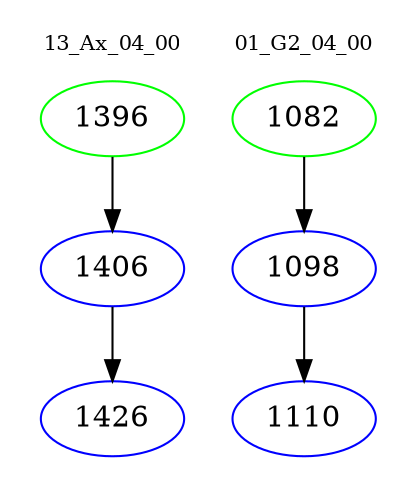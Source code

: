 digraph{
subgraph cluster_0 {
color = white
label = "13_Ax_04_00";
fontsize=10;
T0_1396 [label="1396", color="green"]
T0_1396 -> T0_1406 [color="black"]
T0_1406 [label="1406", color="blue"]
T0_1406 -> T0_1426 [color="black"]
T0_1426 [label="1426", color="blue"]
}
subgraph cluster_1 {
color = white
label = "01_G2_04_00";
fontsize=10;
T1_1082 [label="1082", color="green"]
T1_1082 -> T1_1098 [color="black"]
T1_1098 [label="1098", color="blue"]
T1_1098 -> T1_1110 [color="black"]
T1_1110 [label="1110", color="blue"]
}
}
